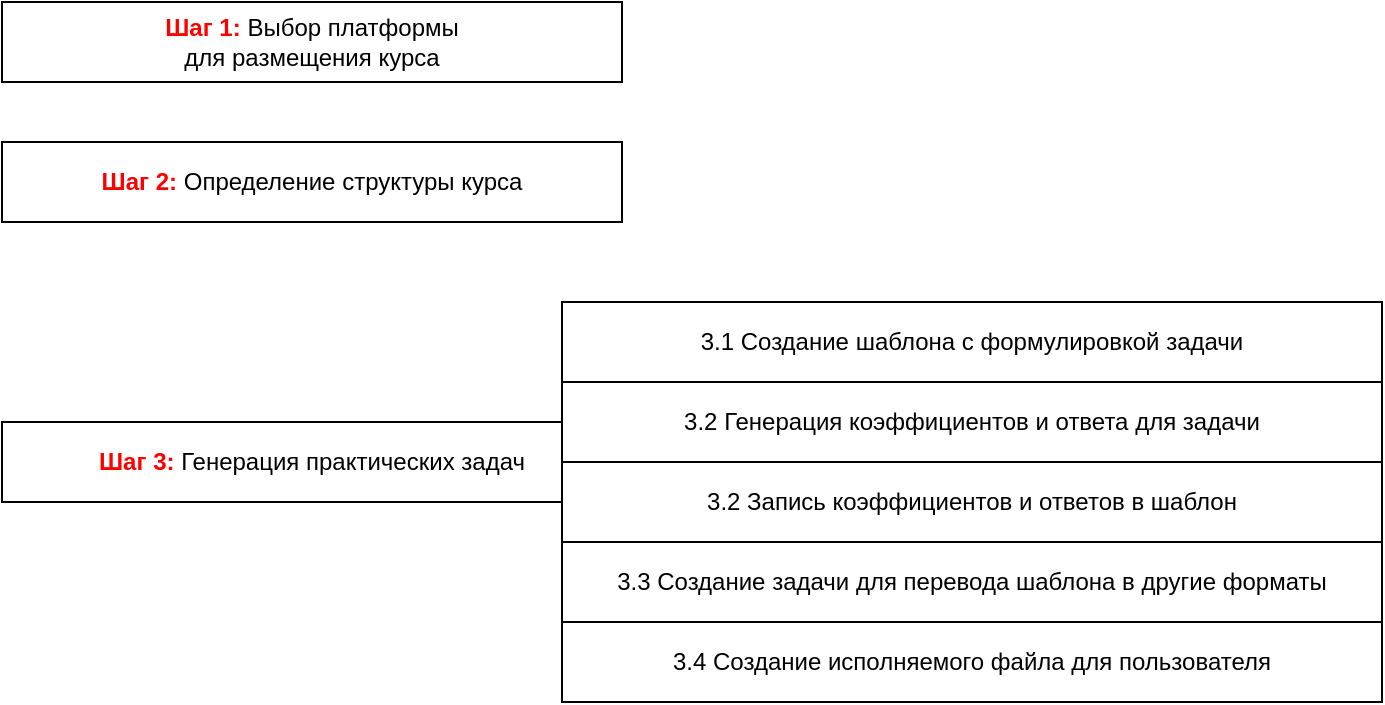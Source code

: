 <mxfile version="14.6.13" type="github">
  <diagram id="fBpVT535F2wwj-f8DR_Z" name="Page-1">
    <mxGraphModel dx="1422" dy="737" grid="1" gridSize="10" guides="1" tooltips="1" connect="1" arrows="1" fold="1" page="1" pageScale="1" pageWidth="827" pageHeight="1169" math="0" shadow="0">
      <root>
        <mxCell id="0" />
        <mxCell id="1" parent="0" />
        <mxCell id="6yEd7_QXoCFeR8RC3rQb-1" value="&lt;div style=&quot;text-align: left&quot;&gt;&lt;font color=&quot;#ff0000&quot;&gt;&lt;b&gt;Шаг 1:&lt;/b&gt; &lt;/font&gt;&lt;span&gt;Выбор платформы&lt;/span&gt;&lt;/div&gt;для размещения курса" style="rounded=0;whiteSpace=wrap;html=1;" vertex="1" parent="1">
          <mxGeometry x="40" y="40" width="310" height="40" as="geometry" />
        </mxCell>
        <mxCell id="6yEd7_QXoCFeR8RC3rQb-2" value="&lt;font color=&quot;#ff0000&quot;&gt;&lt;b&gt;Шаг 2:&lt;/b&gt;&amp;nbsp;&lt;/font&gt;Определение структуры курса" style="rounded=0;whiteSpace=wrap;html=1;" vertex="1" parent="1">
          <mxGeometry x="40" y="110" width="310" height="40" as="geometry" />
        </mxCell>
        <mxCell id="6yEd7_QXoCFeR8RC3rQb-3" value="&lt;font color=&quot;#ff0000&quot;&gt;&lt;b&gt;Шаг 3:&lt;/b&gt;&amp;nbsp;&lt;/font&gt;Генерация практических задач" style="rounded=0;whiteSpace=wrap;html=1;" vertex="1" parent="1">
          <mxGeometry x="40" y="250" width="310" height="40" as="geometry" />
        </mxCell>
        <mxCell id="6yEd7_QXoCFeR8RC3rQb-4" value="3.1 Создание шаблона с формулировкой задачи" style="rounded=0;whiteSpace=wrap;html=1;" vertex="1" parent="1">
          <mxGeometry x="320" y="190" width="410" height="40" as="geometry" />
        </mxCell>
        <mxCell id="6yEd7_QXoCFeR8RC3rQb-5" value="3.2 Генерация коэффициентов и ответа для задачи" style="rounded=0;whiteSpace=wrap;html=1;" vertex="1" parent="1">
          <mxGeometry x="320" y="230" width="410" height="40" as="geometry" />
        </mxCell>
        <mxCell id="6yEd7_QXoCFeR8RC3rQb-6" value="3.2 Запись коэффициентов и ответов в шаблон" style="rounded=0;whiteSpace=wrap;html=1;" vertex="1" parent="1">
          <mxGeometry x="320" y="270" width="410" height="40" as="geometry" />
        </mxCell>
        <mxCell id="6yEd7_QXoCFeR8RC3rQb-7" value="3.3 Создание задачи для перевода шаблона в другие форматы" style="rounded=0;whiteSpace=wrap;html=1;" vertex="1" parent="1">
          <mxGeometry x="320" y="310" width="410" height="40" as="geometry" />
        </mxCell>
        <mxCell id="6yEd7_QXoCFeR8RC3rQb-9" value="3.4 Создание исполняемого файла для пользователя" style="rounded=0;whiteSpace=wrap;html=1;" vertex="1" parent="1">
          <mxGeometry x="320" y="350" width="410" height="40" as="geometry" />
        </mxCell>
      </root>
    </mxGraphModel>
  </diagram>
</mxfile>
